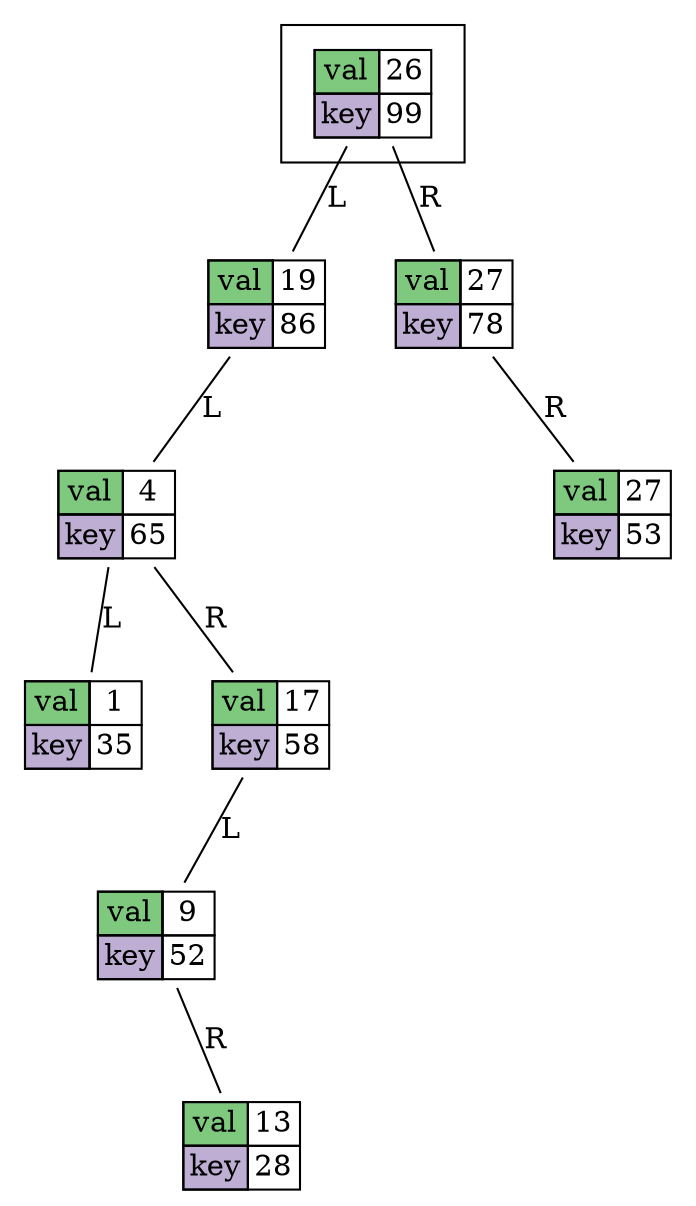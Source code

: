 graph g {
    node[shape=plaintext colorscheme=accent8 ];
    6 --4[label="L"];
    4 --9[label="L"];
    4 --x1[style=invis];
    x1[style=invis];
    9 --1[label="L"];
    9 --3[label="R"];
    3 --5[label="L"];
    3 --x2[style=invis];
    x2[style=invis];
    5 --x3[style=invis];
    x3[style=invis];
    5 --7[label="R"];
    6 --8[label="R"];
    8 --x4[style=invis];
    x4[style=invis];
    8 --2[label="R"];

    subgraph cluster_name{
        label="";
        6;
    } 

    1[ label=< <TABLE CELLBORDER="1" BORDER="0" CELLSPACING="0" CELLPADDING="2">
        <tr> 
            <td BGCOLOR="1">val</td> 
            <td>1</td> 
        </tr>
        <tr> 
            <td BGCOLOR="2">key</td> 
            <td>35</td> 
        </tr>
        </TABLE> >
    ];
    2[ label=< <TABLE CELLBORDER="1" BORDER="0" CELLSPACING="0" CELLPADDING="2">
        <tr> <td BGCOLOR="1">val</td> <td>27</td> </tr>
        <tr> <td BGCOLOR="2">key</td> <td>53</td> </tr>
        </TABLE> >
    ];
    3[ label=< <TABLE CELLBORDER="1" BORDER="0" CELLSPACING="0" CELLPADDING="2">
        <tr> <td BGCOLOR="1">val</td> <td>17</td> </tr>
        <tr> <td BGCOLOR="2">key</td> <td>58</td> </tr>
        </TABLE> >
    ];
    4[ label=< <TABLE CELLBORDER="1" BORDER="0" CELLSPACING="0" CELLPADDING="2">
        <tr> 
            <td BGCOLOR="1">val</td> 
            <td >19</td> </tr>
        <tr> 
            <td BGCOLOR="2">key</td> 
            <td>86</td> 
        </tr>
        </TABLE> >
    ];
    5[ label=< <TABLE CELLBORDER="1" BORDER="0" CELLSPACING="0" CELLPADDING="2">
        <tr> <td BGCOLOR="1">val</td> <td>9</td> </tr>
        <tr> <td BGCOLOR="2">key</td> <td>52</td> </tr>
        </TABLE> >
    ];
    6[ label=< <TABLE CELLBORDER="1" BORDER="0" CELLSPACING="0" CELLPADDING="2">
        <tr> 
            <td BGCOLOR="1">val</td> 
            <td>26</td> </tr>
        <tr> 
            <td BGCOLOR="2">key</td> 
            <td >99</td> 
        </tr>
        </TABLE> >
    ];
    7[ label=< <TABLE CELLBORDER="1" BORDER="0" CELLSPACING="0" CELLPADDING="2">
        <tr> <td BGCOLOR="1">val</td> <td>13</td> </tr>
        <tr> <td BGCOLOR="2">key</td> <td>28</td> </tr>
        </TABLE> >
    ];
    8[ label=< <TABLE CELLBORDER="1" BORDER="0" CELLSPACING="0" CELLPADDING="2">
        <tr> <td BGCOLOR="1">val</td> <td>27</td> </tr>
        <tr> <td BGCOLOR="2">key</td> <td>78</td> </tr>
        </TABLE> >
    ];
    9[ label=< <TABLE CELLBORDER="1" BORDER="0" CELLSPACING="0" CELLPADDING="2">
        <tr> <td BGCOLOR="1">val</td> <td>4</td> </tr>
        <tr> <td BGCOLOR="2">key</td> <td>65</td> </tr>
        </TABLE> >
    ];
}

